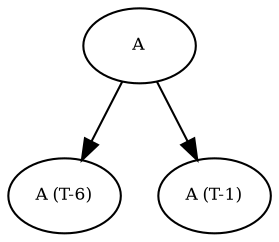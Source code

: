 digraph RGL__DirectedAdjacencyGraph {
    A [
        fontsize = 8,
        label = A
    ]

    "A (T-6)" [
        fontsize = 8,
        label = "A (T-6)"
    ]

    "A (T-1)" [
        fontsize = 8,
        label = "A (T-1)"
    ]

    A -> "A (T-6)" [
        fontsize = 8
    ]

    A -> "A (T-1)" [
        fontsize = 8
    ]
}

